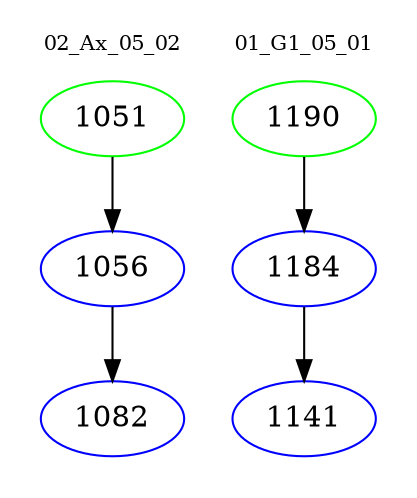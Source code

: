 digraph{
subgraph cluster_0 {
color = white
label = "02_Ax_05_02";
fontsize=10;
T0_1051 [label="1051", color="green"]
T0_1051 -> T0_1056 [color="black"]
T0_1056 [label="1056", color="blue"]
T0_1056 -> T0_1082 [color="black"]
T0_1082 [label="1082", color="blue"]
}
subgraph cluster_1 {
color = white
label = "01_G1_05_01";
fontsize=10;
T1_1190 [label="1190", color="green"]
T1_1190 -> T1_1184 [color="black"]
T1_1184 [label="1184", color="blue"]
T1_1184 -> T1_1141 [color="black"]
T1_1141 [label="1141", color="blue"]
}
}
